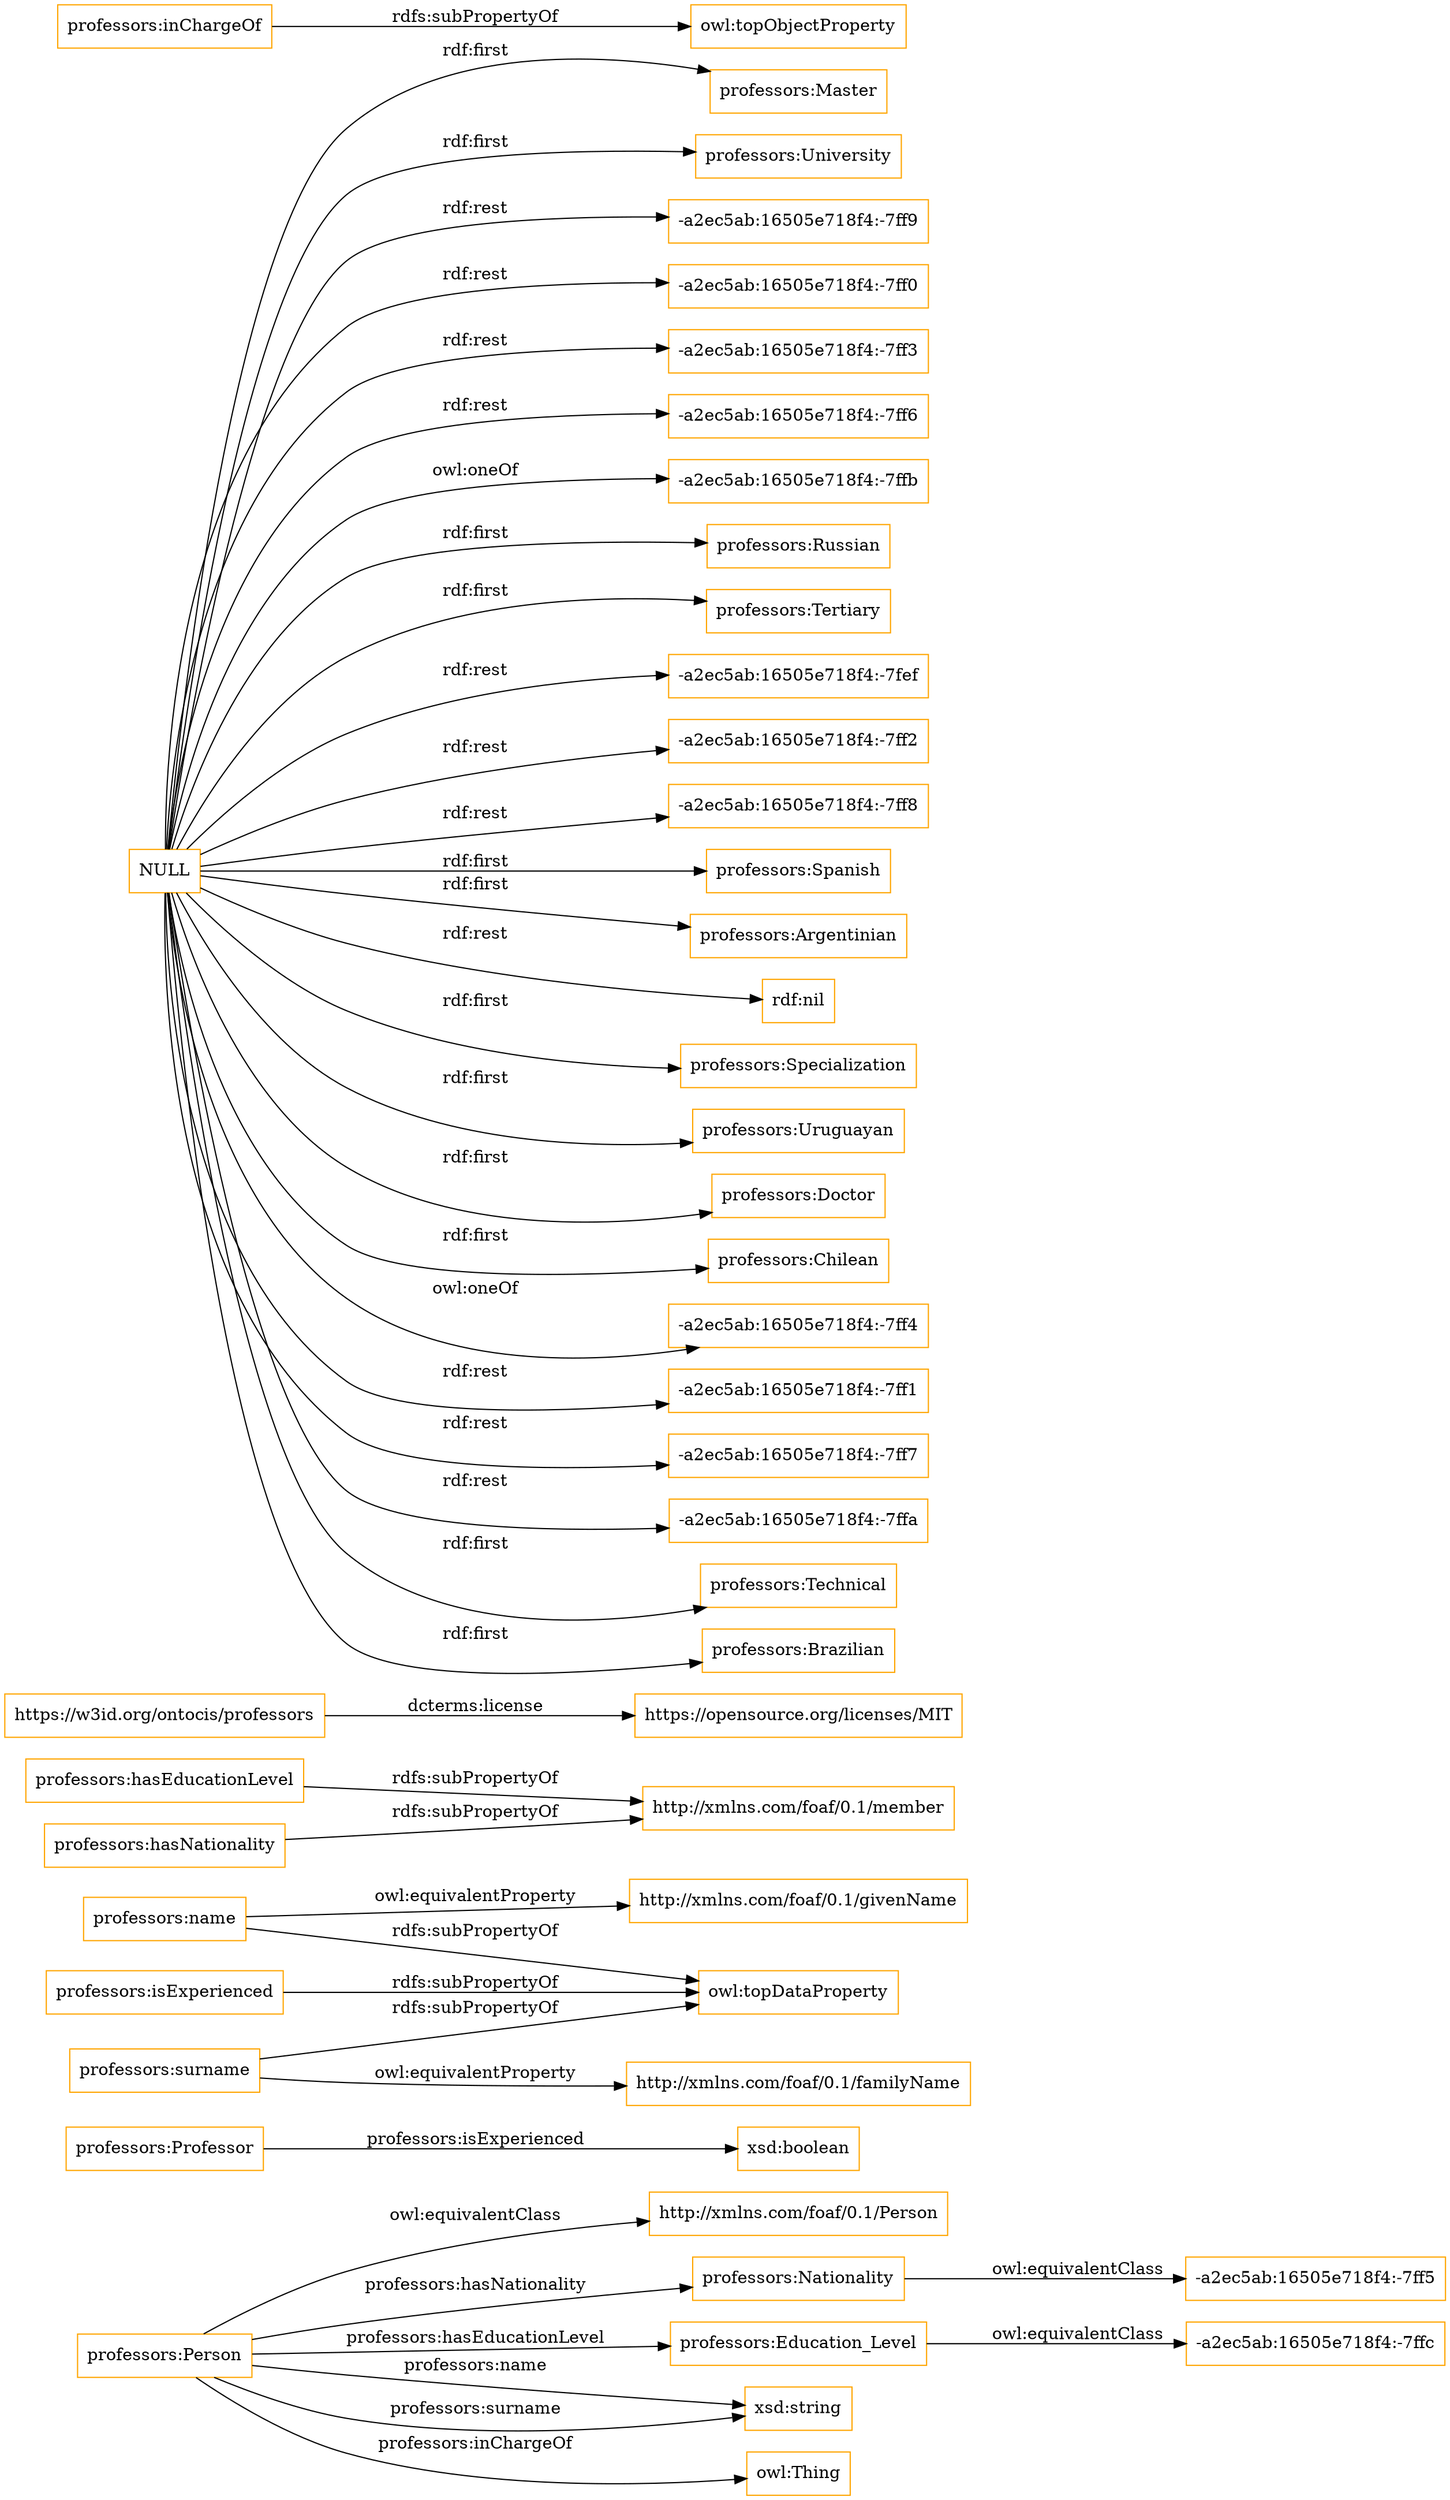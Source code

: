 digraph ar2dtool_diagram { 
rankdir=LR;
size="1501"
node [shape = rectangle, color="orange"]; "http://xmlns.com/foaf/0.1/Person" "professors:Professor" "professors:Person" "-a2ec5ab:16505e718f4:-7ff5" "professors:Nationality" "-a2ec5ab:16505e718f4:-7ffc" "professors:Education_Level" ; /*classes style*/
	"professors:name" -> "owl:topDataProperty" [ label = "rdfs:subPropertyOf" ];
	"professors:name" -> "http://xmlns.com/foaf/0.1/givenName" [ label = "owl:equivalentProperty" ];
	"professors:hasEducationLevel" -> "http://xmlns.com/foaf/0.1/member" [ label = "rdfs:subPropertyOf" ];
	"professors:surname" -> "http://xmlns.com/foaf/0.1/familyName" [ label = "owl:equivalentProperty" ];
	"professors:surname" -> "owl:topDataProperty" [ label = "rdfs:subPropertyOf" ];
	"professors:hasNationality" -> "http://xmlns.com/foaf/0.1/member" [ label = "rdfs:subPropertyOf" ];
	"https://w3id.org/ontocis/professors" -> "https://opensource.org/licenses/MIT" [ label = "dcterms:license" ];
	"professors:Person" -> "http://xmlns.com/foaf/0.1/Person" [ label = "owl:equivalentClass" ];
	"professors:Education_Level" -> "-a2ec5ab:16505e718f4:-7ffc" [ label = "owl:equivalentClass" ];
	"professors:isExperienced" -> "owl:topDataProperty" [ label = "rdfs:subPropertyOf" ];
	"NULL" -> "professors:Master" [ label = "rdf:first" ];
	"NULL" -> "professors:University" [ label = "rdf:first" ];
	"NULL" -> "-a2ec5ab:16505e718f4:-7ff9" [ label = "rdf:rest" ];
	"NULL" -> "-a2ec5ab:16505e718f4:-7ff0" [ label = "rdf:rest" ];
	"NULL" -> "-a2ec5ab:16505e718f4:-7ff3" [ label = "rdf:rest" ];
	"NULL" -> "-a2ec5ab:16505e718f4:-7ff6" [ label = "rdf:rest" ];
	"NULL" -> "-a2ec5ab:16505e718f4:-7ffb" [ label = "owl:oneOf" ];
	"NULL" -> "professors:Russian" [ label = "rdf:first" ];
	"NULL" -> "professors:Tertiary" [ label = "rdf:first" ];
	"NULL" -> "-a2ec5ab:16505e718f4:-7fef" [ label = "rdf:rest" ];
	"NULL" -> "-a2ec5ab:16505e718f4:-7ff2" [ label = "rdf:rest" ];
	"NULL" -> "-a2ec5ab:16505e718f4:-7ff8" [ label = "rdf:rest" ];
	"NULL" -> "professors:Spanish" [ label = "rdf:first" ];
	"NULL" -> "professors:Argentinian" [ label = "rdf:first" ];
	"NULL" -> "rdf:nil" [ label = "rdf:rest" ];
	"NULL" -> "professors:Specialization" [ label = "rdf:first" ];
	"NULL" -> "professors:Uruguayan" [ label = "rdf:first" ];
	"NULL" -> "professors:Doctor" [ label = "rdf:first" ];
	"NULL" -> "professors:Chilean" [ label = "rdf:first" ];
	"NULL" -> "-a2ec5ab:16505e718f4:-7ff4" [ label = "owl:oneOf" ];
	"NULL" -> "-a2ec5ab:16505e718f4:-7ff1" [ label = "rdf:rest" ];
	"NULL" -> "-a2ec5ab:16505e718f4:-7ff7" [ label = "rdf:rest" ];
	"NULL" -> "-a2ec5ab:16505e718f4:-7ffa" [ label = "rdf:rest" ];
	"NULL" -> "professors:Technical" [ label = "rdf:first" ];
	"NULL" -> "professors:Brazilian" [ label = "rdf:first" ];
	"professors:inChargeOf" -> "owl:topObjectProperty" [ label = "rdfs:subPropertyOf" ];
	"professors:Nationality" -> "-a2ec5ab:16505e718f4:-7ff5" [ label = "owl:equivalentClass" ];
	"professors:Person" -> "xsd:string" [ label = "professors:name" ];
	"professors:Person" -> "xsd:string" [ label = "professors:surname" ];
	"professors:Person" -> "owl:Thing" [ label = "professors:inChargeOf" ];
	"professors:Person" -> "professors:Education_Level" [ label = "professors:hasEducationLevel" ];
	"professors:Professor" -> "xsd:boolean" [ label = "professors:isExperienced" ];
	"professors:Person" -> "professors:Nationality" [ label = "professors:hasNationality" ];

}
